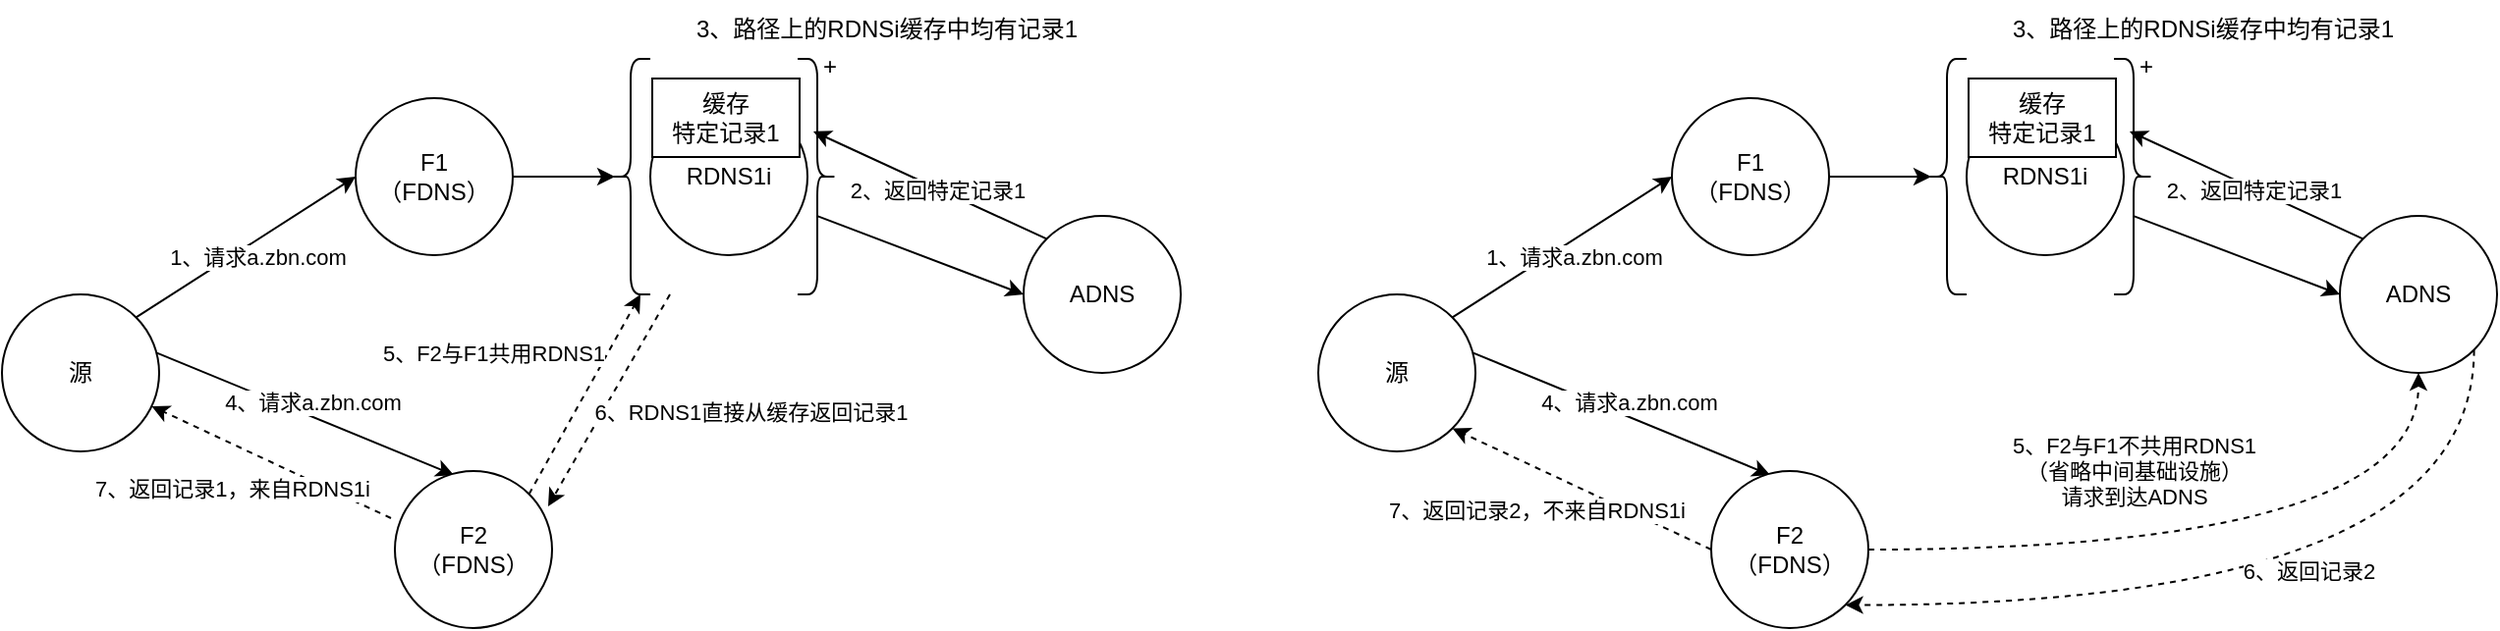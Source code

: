 <mxfile version="21.6.5" type="github">
  <diagram name="第 1 页" id="JLhz8HHB5CEnSAMPtOcy">
    <mxGraphModel dx="1379" dy="788" grid="1" gridSize="10" guides="1" tooltips="1" connect="1" arrows="1" fold="1" page="1" pageScale="1" pageWidth="2827" pageHeight="1169" math="0" shadow="0">
      <root>
        <mxCell id="0" />
        <mxCell id="1" parent="0" />
        <mxCell id="QbVw48FyHrgcOZFmDnED-11" style="rounded=0;orthogonalLoop=1;jettySize=auto;html=1;exitX=1;exitY=0;exitDx=0;exitDy=0;entryX=0;entryY=0.5;entryDx=0;entryDy=0;" edge="1" parent="1" source="QbVw48FyHrgcOZFmDnED-1" target="QbVw48FyHrgcOZFmDnED-2">
          <mxGeometry relative="1" as="geometry" />
        </mxCell>
        <mxCell id="QbVw48FyHrgcOZFmDnED-12" value="1、请求a.zbn.com" style="edgeLabel;html=1;align=center;verticalAlign=middle;resizable=0;points=[];" vertex="1" connectable="0" parent="QbVw48FyHrgcOZFmDnED-11">
          <mxGeometry x="-0.163" y="-2" relative="1" as="geometry">
            <mxPoint x="14" y="-3" as="offset" />
          </mxGeometry>
        </mxCell>
        <mxCell id="QbVw48FyHrgcOZFmDnED-17" style="rounded=0;orthogonalLoop=1;jettySize=auto;html=1;exitX=0.963;exitY=0.363;exitDx=0;exitDy=0;entryX=0.375;entryY=0.025;entryDx=0;entryDy=0;exitPerimeter=0;entryPerimeter=0;" edge="1" parent="1" source="QbVw48FyHrgcOZFmDnED-1" target="QbVw48FyHrgcOZFmDnED-3">
          <mxGeometry relative="1" as="geometry" />
        </mxCell>
        <mxCell id="QbVw48FyHrgcOZFmDnED-18" value="4、请求a.zbn.com" style="edgeLabel;html=1;align=center;verticalAlign=middle;resizable=0;points=[];" vertex="1" connectable="0" parent="QbVw48FyHrgcOZFmDnED-17">
          <mxGeometry x="-0.236" y="-2" relative="1" as="geometry">
            <mxPoint x="23" as="offset" />
          </mxGeometry>
        </mxCell>
        <mxCell id="QbVw48FyHrgcOZFmDnED-1" value="源" style="ellipse;whiteSpace=wrap;html=1;aspect=fixed;" vertex="1" parent="1">
          <mxGeometry x="90" y="340" width="80" height="80" as="geometry" />
        </mxCell>
        <mxCell id="QbVw48FyHrgcOZFmDnED-9" style="edgeStyle=orthogonalEdgeStyle;rounded=0;orthogonalLoop=1;jettySize=auto;html=1;exitX=1;exitY=0.5;exitDx=0;exitDy=0;entryX=0.1;entryY=0.5;entryDx=0;entryDy=0;entryPerimeter=0;" edge="1" parent="1" source="QbVw48FyHrgcOZFmDnED-2" target="QbVw48FyHrgcOZFmDnED-4">
          <mxGeometry relative="1" as="geometry" />
        </mxCell>
        <mxCell id="QbVw48FyHrgcOZFmDnED-2" value="F1&lt;br&gt;（FDNS）" style="ellipse;whiteSpace=wrap;html=1;aspect=fixed;" vertex="1" parent="1">
          <mxGeometry x="270" y="240" width="80" height="80" as="geometry" />
        </mxCell>
        <mxCell id="QbVw48FyHrgcOZFmDnED-19" style="rounded=0;orthogonalLoop=1;jettySize=auto;html=1;exitX=1;exitY=0;exitDx=0;exitDy=0;entryX=0.75;entryY=1;entryDx=0;entryDy=0;dashed=1;" edge="1" parent="1" source="QbVw48FyHrgcOZFmDnED-3" target="QbVw48FyHrgcOZFmDnED-4">
          <mxGeometry relative="1" as="geometry" />
        </mxCell>
        <mxCell id="QbVw48FyHrgcOZFmDnED-20" value="5、F2与F1共用RDNS1" style="edgeLabel;html=1;align=center;verticalAlign=middle;resizable=0;points=[];" vertex="1" connectable="0" parent="QbVw48FyHrgcOZFmDnED-19">
          <mxGeometry x="0.027" y="-4" relative="1" as="geometry">
            <mxPoint x="-51" y="-22" as="offset" />
          </mxGeometry>
        </mxCell>
        <mxCell id="QbVw48FyHrgcOZFmDnED-23" style="rounded=0;orthogonalLoop=1;jettySize=auto;html=1;exitX=-0.025;exitY=0.3;exitDx=0;exitDy=0;dashed=1;exitPerimeter=0;" edge="1" parent="1" source="QbVw48FyHrgcOZFmDnED-3" target="QbVw48FyHrgcOZFmDnED-1">
          <mxGeometry relative="1" as="geometry" />
        </mxCell>
        <mxCell id="QbVw48FyHrgcOZFmDnED-24" value="7、返回记录1，来自RDNS1i" style="edgeLabel;html=1;align=center;verticalAlign=middle;resizable=0;points=[];" vertex="1" connectable="0" parent="QbVw48FyHrgcOZFmDnED-23">
          <mxGeometry x="0.409" y="-1" relative="1" as="geometry">
            <mxPoint x="4" y="26" as="offset" />
          </mxGeometry>
        </mxCell>
        <mxCell id="QbVw48FyHrgcOZFmDnED-3" value="F2&lt;br&gt;（FDNS）" style="ellipse;whiteSpace=wrap;html=1;aspect=fixed;" vertex="1" parent="1">
          <mxGeometry x="290" y="430" width="80" height="80" as="geometry" />
        </mxCell>
        <mxCell id="QbVw48FyHrgcOZFmDnED-21" style="rounded=0;orthogonalLoop=1;jettySize=auto;html=1;entryX=0.975;entryY=0.225;entryDx=0;entryDy=0;entryPerimeter=0;dashed=1;" edge="1" parent="1" target="QbVw48FyHrgcOZFmDnED-3">
          <mxGeometry relative="1" as="geometry">
            <mxPoint x="430" y="340" as="sourcePoint" />
          </mxGeometry>
        </mxCell>
        <mxCell id="QbVw48FyHrgcOZFmDnED-22" value="6、RDNS1直接从缓存返回记录1" style="edgeLabel;html=1;align=center;verticalAlign=middle;resizable=0;points=[];" vertex="1" connectable="0" parent="QbVw48FyHrgcOZFmDnED-21">
          <mxGeometry x="0.006" y="3" relative="1" as="geometry">
            <mxPoint x="69" y="4" as="offset" />
          </mxGeometry>
        </mxCell>
        <mxCell id="QbVw48FyHrgcOZFmDnED-4" value="" style="shape=curlyBracket;whiteSpace=wrap;html=1;rounded=1;labelPosition=left;verticalLabelPosition=middle;align=right;verticalAlign=middle;" vertex="1" parent="1">
          <mxGeometry x="400" y="220" width="20" height="120" as="geometry" />
        </mxCell>
        <mxCell id="QbVw48FyHrgcOZFmDnED-10" style="rounded=0;orthogonalLoop=1;jettySize=auto;html=1;exitX=0.5;exitY=0.667;exitDx=0;exitDy=0;exitPerimeter=0;entryX=0;entryY=0.5;entryDx=0;entryDy=0;" edge="1" parent="1" source="QbVw48FyHrgcOZFmDnED-5" target="QbVw48FyHrgcOZFmDnED-8">
          <mxGeometry relative="1" as="geometry" />
        </mxCell>
        <mxCell id="QbVw48FyHrgcOZFmDnED-5" value="" style="shape=curlyBracket;whiteSpace=wrap;html=1;rounded=1;flipH=1;labelPosition=right;verticalLabelPosition=middle;align=left;verticalAlign=middle;" vertex="1" parent="1">
          <mxGeometry x="495" y="220" width="20" height="120" as="geometry" />
        </mxCell>
        <mxCell id="QbVw48FyHrgcOZFmDnED-6" value="+" style="text;html=1;align=center;verticalAlign=middle;resizable=0;points=[];autosize=1;strokeColor=none;fillColor=none;" vertex="1" parent="1">
          <mxGeometry x="496" y="209" width="30" height="30" as="geometry" />
        </mxCell>
        <mxCell id="QbVw48FyHrgcOZFmDnED-7" value="RDNS1i" style="ellipse;whiteSpace=wrap;html=1;aspect=fixed;" vertex="1" parent="1">
          <mxGeometry x="420" y="240" width="80" height="80" as="geometry" />
        </mxCell>
        <mxCell id="QbVw48FyHrgcOZFmDnED-13" style="rounded=0;orthogonalLoop=1;jettySize=auto;html=1;exitX=0;exitY=0;exitDx=0;exitDy=0;entryX=0.6;entryY=0.308;entryDx=0;entryDy=0;entryPerimeter=0;" edge="1" parent="1" source="QbVw48FyHrgcOZFmDnED-8" target="QbVw48FyHrgcOZFmDnED-5">
          <mxGeometry relative="1" as="geometry">
            <mxPoint x="590" y="270" as="targetPoint" />
          </mxGeometry>
        </mxCell>
        <mxCell id="QbVw48FyHrgcOZFmDnED-14" value="2、返回特定记录1" style="edgeLabel;html=1;align=center;verticalAlign=middle;resizable=0;points=[];" vertex="1" connectable="0" parent="QbVw48FyHrgcOZFmDnED-13">
          <mxGeometry x="-0.068" y="1" relative="1" as="geometry">
            <mxPoint as="offset" />
          </mxGeometry>
        </mxCell>
        <mxCell id="QbVw48FyHrgcOZFmDnED-8" value="ADNS" style="ellipse;whiteSpace=wrap;html=1;aspect=fixed;" vertex="1" parent="1">
          <mxGeometry x="610" y="300" width="80" height="80" as="geometry" />
        </mxCell>
        <mxCell id="QbVw48FyHrgcOZFmDnED-15" value="缓存&lt;br&gt;特定记录1" style="rounded=0;whiteSpace=wrap;html=1;" vertex="1" parent="1">
          <mxGeometry x="421" y="230" width="75" height="40" as="geometry" />
        </mxCell>
        <mxCell id="QbVw48FyHrgcOZFmDnED-16" value="3、路径上的RDNSi缓存中均有记录1" style="text;html=1;align=center;verticalAlign=middle;resizable=0;points=[];autosize=1;strokeColor=none;fillColor=none;" vertex="1" parent="1">
          <mxGeometry x="430" y="190" width="220" height="30" as="geometry" />
        </mxCell>
        <mxCell id="QbVw48FyHrgcOZFmDnED-27" style="rounded=0;orthogonalLoop=1;jettySize=auto;html=1;exitX=1;exitY=0;exitDx=0;exitDy=0;entryX=0;entryY=0.5;entryDx=0;entryDy=0;" edge="1" parent="1" source="QbVw48FyHrgcOZFmDnED-31" target="QbVw48FyHrgcOZFmDnED-33">
          <mxGeometry relative="1" as="geometry" />
        </mxCell>
        <mxCell id="QbVw48FyHrgcOZFmDnED-28" value="1、请求a.zbn.com" style="edgeLabel;html=1;align=center;verticalAlign=middle;resizable=0;points=[];" vertex="1" connectable="0" parent="QbVw48FyHrgcOZFmDnED-27">
          <mxGeometry x="-0.163" y="-2" relative="1" as="geometry">
            <mxPoint x="14" y="-3" as="offset" />
          </mxGeometry>
        </mxCell>
        <mxCell id="QbVw48FyHrgcOZFmDnED-29" style="rounded=0;orthogonalLoop=1;jettySize=auto;html=1;exitX=0.963;exitY=0.363;exitDx=0;exitDy=0;entryX=0.375;entryY=0.025;entryDx=0;entryDy=0;exitPerimeter=0;entryPerimeter=0;" edge="1" parent="1" source="QbVw48FyHrgcOZFmDnED-31" target="QbVw48FyHrgcOZFmDnED-40">
          <mxGeometry relative="1" as="geometry" />
        </mxCell>
        <mxCell id="QbVw48FyHrgcOZFmDnED-30" value="4、请求a.zbn.com" style="edgeLabel;html=1;align=center;verticalAlign=middle;resizable=0;points=[];" vertex="1" connectable="0" parent="QbVw48FyHrgcOZFmDnED-29">
          <mxGeometry x="-0.236" y="-2" relative="1" as="geometry">
            <mxPoint x="23" as="offset" />
          </mxGeometry>
        </mxCell>
        <mxCell id="QbVw48FyHrgcOZFmDnED-31" value="源" style="ellipse;whiteSpace=wrap;html=1;aspect=fixed;" vertex="1" parent="1">
          <mxGeometry x="760" y="340" width="80" height="80" as="geometry" />
        </mxCell>
        <mxCell id="QbVw48FyHrgcOZFmDnED-32" style="edgeStyle=orthogonalEdgeStyle;rounded=0;orthogonalLoop=1;jettySize=auto;html=1;exitX=1;exitY=0.5;exitDx=0;exitDy=0;entryX=0.1;entryY=0.5;entryDx=0;entryDy=0;entryPerimeter=0;" edge="1" parent="1" source="QbVw48FyHrgcOZFmDnED-33" target="QbVw48FyHrgcOZFmDnED-43">
          <mxGeometry relative="1" as="geometry" />
        </mxCell>
        <mxCell id="QbVw48FyHrgcOZFmDnED-33" value="F1&lt;br&gt;（FDNS）" style="ellipse;whiteSpace=wrap;html=1;aspect=fixed;" vertex="1" parent="1">
          <mxGeometry x="940" y="240" width="80" height="80" as="geometry" />
        </mxCell>
        <mxCell id="QbVw48FyHrgcOZFmDnED-38" style="edgeStyle=orthogonalEdgeStyle;rounded=0;orthogonalLoop=1;jettySize=auto;html=1;exitX=1;exitY=0.5;exitDx=0;exitDy=0;entryX=0.5;entryY=1;entryDx=0;entryDy=0;curved=1;dashed=1;" edge="1" parent="1" source="QbVw48FyHrgcOZFmDnED-40" target="QbVw48FyHrgcOZFmDnED-50">
          <mxGeometry relative="1" as="geometry" />
        </mxCell>
        <mxCell id="QbVw48FyHrgcOZFmDnED-39" value="5、F2与F1不共用RDNS1&lt;br&gt;（省略中间基础设施）&lt;br&gt;请求到达ADNS" style="edgeLabel;html=1;align=center;verticalAlign=middle;resizable=0;points=[];" vertex="1" connectable="0" parent="QbVw48FyHrgcOZFmDnED-38">
          <mxGeometry x="0.059" y="18" relative="1" as="geometry">
            <mxPoint x="-61" y="-22" as="offset" />
          </mxGeometry>
        </mxCell>
        <mxCell id="QbVw48FyHrgcOZFmDnED-56" style="rounded=0;orthogonalLoop=1;jettySize=auto;html=1;exitX=0;exitY=0.5;exitDx=0;exitDy=0;entryX=1;entryY=1;entryDx=0;entryDy=0;dashed=1;" edge="1" parent="1" source="QbVw48FyHrgcOZFmDnED-40" target="QbVw48FyHrgcOZFmDnED-31">
          <mxGeometry relative="1" as="geometry" />
        </mxCell>
        <mxCell id="QbVw48FyHrgcOZFmDnED-57" value="7、返回记录2，不来自RDNS1i" style="edgeLabel;html=1;align=center;verticalAlign=middle;resizable=0;points=[];" vertex="1" connectable="0" parent="QbVw48FyHrgcOZFmDnED-56">
          <mxGeometry x="0.107" y="-2" relative="1" as="geometry">
            <mxPoint x="-17" y="16" as="offset" />
          </mxGeometry>
        </mxCell>
        <mxCell id="QbVw48FyHrgcOZFmDnED-40" value="F2&lt;br&gt;（FDNS）" style="ellipse;whiteSpace=wrap;html=1;aspect=fixed;" vertex="1" parent="1">
          <mxGeometry x="960" y="430" width="80" height="80" as="geometry" />
        </mxCell>
        <mxCell id="QbVw48FyHrgcOZFmDnED-43" value="" style="shape=curlyBracket;whiteSpace=wrap;html=1;rounded=1;labelPosition=left;verticalLabelPosition=middle;align=right;verticalAlign=middle;" vertex="1" parent="1">
          <mxGeometry x="1070" y="220" width="20" height="120" as="geometry" />
        </mxCell>
        <mxCell id="QbVw48FyHrgcOZFmDnED-44" style="rounded=0;orthogonalLoop=1;jettySize=auto;html=1;exitX=0.5;exitY=0.667;exitDx=0;exitDy=0;exitPerimeter=0;entryX=0;entryY=0.5;entryDx=0;entryDy=0;" edge="1" parent="1" source="QbVw48FyHrgcOZFmDnED-45" target="QbVw48FyHrgcOZFmDnED-50">
          <mxGeometry relative="1" as="geometry" />
        </mxCell>
        <mxCell id="QbVw48FyHrgcOZFmDnED-45" value="" style="shape=curlyBracket;whiteSpace=wrap;html=1;rounded=1;flipH=1;labelPosition=right;verticalLabelPosition=middle;align=left;verticalAlign=middle;" vertex="1" parent="1">
          <mxGeometry x="1165" y="220" width="20" height="120" as="geometry" />
        </mxCell>
        <mxCell id="QbVw48FyHrgcOZFmDnED-46" value="+" style="text;html=1;align=center;verticalAlign=middle;resizable=0;points=[];autosize=1;strokeColor=none;fillColor=none;" vertex="1" parent="1">
          <mxGeometry x="1166" y="209" width="30" height="30" as="geometry" />
        </mxCell>
        <mxCell id="QbVw48FyHrgcOZFmDnED-47" value="RDNS1i" style="ellipse;whiteSpace=wrap;html=1;aspect=fixed;" vertex="1" parent="1">
          <mxGeometry x="1090" y="240" width="80" height="80" as="geometry" />
        </mxCell>
        <mxCell id="QbVw48FyHrgcOZFmDnED-48" style="rounded=0;orthogonalLoop=1;jettySize=auto;html=1;exitX=0;exitY=0;exitDx=0;exitDy=0;entryX=0.6;entryY=0.308;entryDx=0;entryDy=0;entryPerimeter=0;" edge="1" parent="1" source="QbVw48FyHrgcOZFmDnED-50" target="QbVw48FyHrgcOZFmDnED-45">
          <mxGeometry relative="1" as="geometry">
            <mxPoint x="1260" y="270" as="targetPoint" />
          </mxGeometry>
        </mxCell>
        <mxCell id="QbVw48FyHrgcOZFmDnED-49" value="2、返回特定记录1" style="edgeLabel;html=1;align=center;verticalAlign=middle;resizable=0;points=[];" vertex="1" connectable="0" parent="QbVw48FyHrgcOZFmDnED-48">
          <mxGeometry x="-0.068" y="1" relative="1" as="geometry">
            <mxPoint as="offset" />
          </mxGeometry>
        </mxCell>
        <mxCell id="QbVw48FyHrgcOZFmDnED-53" style="edgeStyle=orthogonalEdgeStyle;rounded=0;orthogonalLoop=1;jettySize=auto;html=1;exitX=1;exitY=1;exitDx=0;exitDy=0;curved=1;entryX=1;entryY=1;entryDx=0;entryDy=0;dashed=1;" edge="1" parent="1" source="QbVw48FyHrgcOZFmDnED-50" target="QbVw48FyHrgcOZFmDnED-40">
          <mxGeometry relative="1" as="geometry">
            <mxPoint x="1010" y="520" as="targetPoint" />
            <Array as="points">
              <mxPoint x="1348" y="498" />
            </Array>
          </mxGeometry>
        </mxCell>
        <mxCell id="QbVw48FyHrgcOZFmDnED-55" value="6、返回记录2" style="edgeLabel;html=1;align=center;verticalAlign=middle;resizable=0;points=[];" vertex="1" connectable="0" parent="QbVw48FyHrgcOZFmDnED-53">
          <mxGeometry x="-0.044" y="-30" relative="1" as="geometry">
            <mxPoint y="12" as="offset" />
          </mxGeometry>
        </mxCell>
        <mxCell id="QbVw48FyHrgcOZFmDnED-50" value="ADNS" style="ellipse;whiteSpace=wrap;html=1;aspect=fixed;" vertex="1" parent="1">
          <mxGeometry x="1280" y="300" width="80" height="80" as="geometry" />
        </mxCell>
        <mxCell id="QbVw48FyHrgcOZFmDnED-51" value="缓存&lt;br&gt;特定记录1" style="rounded=0;whiteSpace=wrap;html=1;" vertex="1" parent="1">
          <mxGeometry x="1091" y="230" width="75" height="40" as="geometry" />
        </mxCell>
        <mxCell id="QbVw48FyHrgcOZFmDnED-52" value="3、路径上的RDNSi缓存中均有记录1" style="text;html=1;align=center;verticalAlign=middle;resizable=0;points=[];autosize=1;strokeColor=none;fillColor=none;" vertex="1" parent="1">
          <mxGeometry x="1100" y="190" width="220" height="30" as="geometry" />
        </mxCell>
      </root>
    </mxGraphModel>
  </diagram>
</mxfile>
